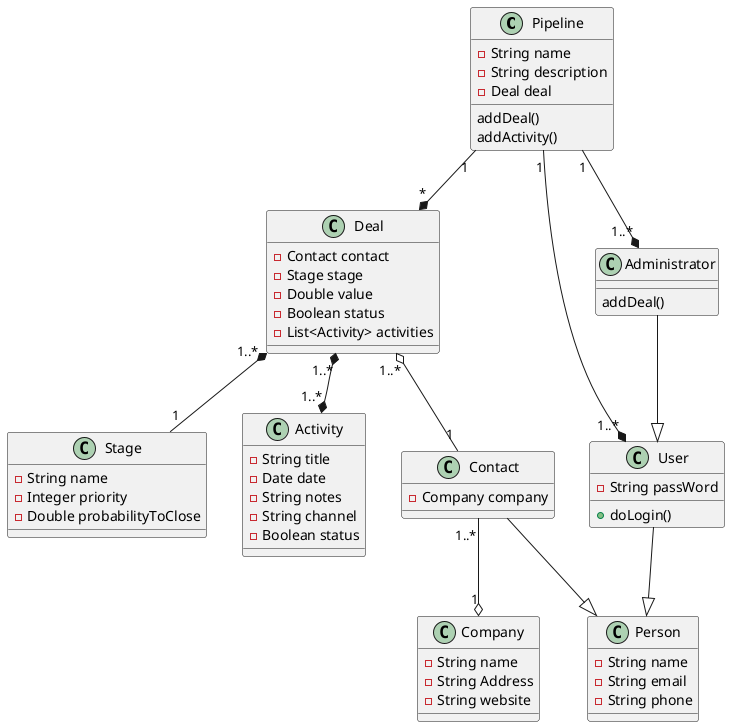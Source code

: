 @startuml CRM33


class Pipeline{
  -String name
  -String description
  -Deal deal
  addDeal()
  addActivity()

}

class Stage{
  -String name
  - Integer priority
  -Double probabilityToClose
}

class Deal{
  -Contact contact
  -Stage stage
  -Double value
  -Boolean status
  -List<Activity> activities
}


class Activity{
  -String title
  -Date date
  -String notes
  -String channel
  -Boolean status

}

class Person{
  -String name
  -String email
  -String phone
}

class Contact{
  -Company company
}

class User{
  -String passWord
  +doLogin()
}

class Administrator{
  addDeal()
}

class Company{
  -String name
  -String Address
  -String website

}

User --|> Person
Contact --|> Person
Administrator --|> User

Pipeline "1" --* "*" Deal
Pipeline "1" --* "1..*" User
Pipeline "1" --* "1..*" Administrator
Deal "1..*" *-- "1" Stage 
Deal "1..*" o-- "1" Contact
Contact "1..*" --o "1" Company
Deal "1..*" *--* "1..*" Activity

@enduml